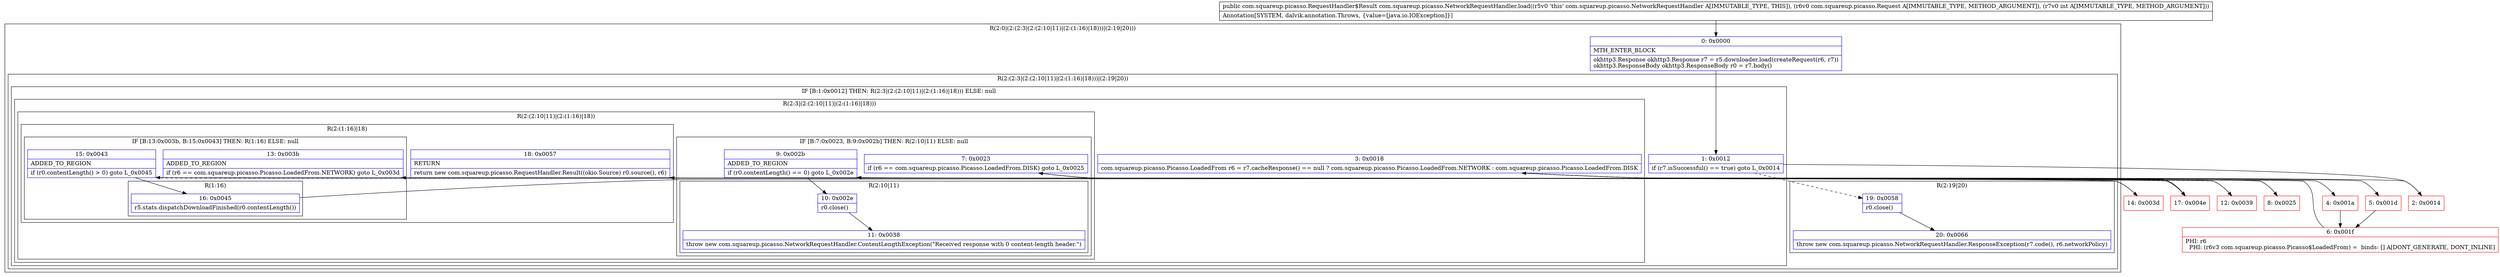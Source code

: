 digraph "CFG forcom.squareup.picasso.NetworkRequestHandler.load(Lcom\/squareup\/picasso\/Request;I)Lcom\/squareup\/picasso\/RequestHandler$Result;" {
subgraph cluster_Region_127523820 {
label = "R(2:0|(2:(2:3|(2:(2:10|11)|(2:(1:16)|18)))|(2:19|20)))";
node [shape=record,color=blue];
Node_0 [shape=record,label="{0\:\ 0x0000|MTH_ENTER_BLOCK\l|okhttp3.Response okhttp3.Response r7 = r5.downloader.load(createRequest(r6, r7))\lokhttp3.ResponseBody okhttp3.ResponseBody r0 = r7.body()\l}"];
subgraph cluster_Region_1218357214 {
label = "R(2:(2:3|(2:(2:10|11)|(2:(1:16)|18)))|(2:19|20))";
node [shape=record,color=blue];
subgraph cluster_IfRegion_1500133412 {
label = "IF [B:1:0x0012] THEN: R(2:3|(2:(2:10|11)|(2:(1:16)|18))) ELSE: null";
node [shape=record,color=blue];
Node_1 [shape=record,label="{1\:\ 0x0012|if (r7.isSuccessful() == true) goto L_0x0014\l}"];
subgraph cluster_Region_1848918402 {
label = "R(2:3|(2:(2:10|11)|(2:(1:16)|18)))";
node [shape=record,color=blue];
Node_3 [shape=record,label="{3\:\ 0x0018|com.squareup.picasso.Picasso.LoadedFrom r6 = r7.cacheResponse() == null ? com.squareup.picasso.Picasso.LoadedFrom.NETWORK : com.squareup.picasso.Picasso.LoadedFrom.DISK\l}"];
subgraph cluster_Region_651624793 {
label = "R(2:(2:10|11)|(2:(1:16)|18))";
node [shape=record,color=blue];
subgraph cluster_IfRegion_1957574784 {
label = "IF [B:7:0x0023, B:9:0x002b] THEN: R(2:10|11) ELSE: null";
node [shape=record,color=blue];
Node_7 [shape=record,label="{7\:\ 0x0023|if (r6 == com.squareup.picasso.Picasso.LoadedFrom.DISK) goto L_0x0025\l}"];
Node_9 [shape=record,label="{9\:\ 0x002b|ADDED_TO_REGION\l|if (r0.contentLength() == 0) goto L_0x002e\l}"];
subgraph cluster_Region_2089649449 {
label = "R(2:10|11)";
node [shape=record,color=blue];
Node_10 [shape=record,label="{10\:\ 0x002e|r0.close()\l}"];
Node_11 [shape=record,label="{11\:\ 0x0038|throw new com.squareup.picasso.NetworkRequestHandler.ContentLengthException(\"Received response with 0 content\-length header.\")\l}"];
}
}
subgraph cluster_Region_102223642 {
label = "R(2:(1:16)|18)";
node [shape=record,color=blue];
subgraph cluster_IfRegion_821687147 {
label = "IF [B:13:0x003b, B:15:0x0043] THEN: R(1:16) ELSE: null";
node [shape=record,color=blue];
Node_13 [shape=record,label="{13\:\ 0x003b|ADDED_TO_REGION\l|if (r6 == com.squareup.picasso.Picasso.LoadedFrom.NETWORK) goto L_0x003d\l}"];
Node_15 [shape=record,label="{15\:\ 0x0043|ADDED_TO_REGION\l|if (r0.contentLength() \> 0) goto L_0x0045\l}"];
subgraph cluster_Region_58232269 {
label = "R(1:16)";
node [shape=record,color=blue];
Node_16 [shape=record,label="{16\:\ 0x0045|r5.stats.dispatchDownloadFinished(r0.contentLength())\l}"];
}
}
Node_18 [shape=record,label="{18\:\ 0x0057|RETURN\l|return new com.squareup.picasso.RequestHandler.Result((okio.Source) r0.source(), r6)\l}"];
}
}
}
}
subgraph cluster_Region_1034011235 {
label = "R(2:19|20)";
node [shape=record,color=blue];
Node_19 [shape=record,label="{19\:\ 0x0058|r0.close()\l}"];
Node_20 [shape=record,label="{20\:\ 0x0066|throw new com.squareup.picasso.NetworkRequestHandler.ResponseException(r7.code(), r6.networkPolicy)\l}"];
}
}
}
Node_2 [shape=record,color=red,label="{2\:\ 0x0014}"];
Node_4 [shape=record,color=red,label="{4\:\ 0x001a}"];
Node_5 [shape=record,color=red,label="{5\:\ 0x001d}"];
Node_6 [shape=record,color=red,label="{6\:\ 0x001f|PHI: r6 \l  PHI: (r6v3 com.squareup.picasso.Picasso$LoadedFrom) =  binds: [] A[DONT_GENERATE, DONT_INLINE]\l}"];
Node_8 [shape=record,color=red,label="{8\:\ 0x0025}"];
Node_12 [shape=record,color=red,label="{12\:\ 0x0039}"];
Node_14 [shape=record,color=red,label="{14\:\ 0x003d}"];
Node_17 [shape=record,color=red,label="{17\:\ 0x004e}"];
MethodNode[shape=record,label="{public com.squareup.picasso.RequestHandler$Result com.squareup.picasso.NetworkRequestHandler.load((r5v0 'this' com.squareup.picasso.NetworkRequestHandler A[IMMUTABLE_TYPE, THIS]), (r6v0 com.squareup.picasso.Request A[IMMUTABLE_TYPE, METHOD_ARGUMENT]), (r7v0 int A[IMMUTABLE_TYPE, METHOD_ARGUMENT]))  | Annotation[SYSTEM, dalvik.annotation.Throws, \{value=[java.io.IOException]\}]\l}"];
MethodNode -> Node_0;
Node_0 -> Node_1;
Node_1 -> Node_2;
Node_1 -> Node_19[style=dashed];
Node_3 -> Node_4;
Node_3 -> Node_5;
Node_7 -> Node_8;
Node_7 -> Node_12[style=dashed];
Node_9 -> Node_10;
Node_9 -> Node_12[style=dashed];
Node_10 -> Node_11;
Node_13 -> Node_14;
Node_13 -> Node_17[style=dashed];
Node_15 -> Node_16;
Node_15 -> Node_17[style=dashed];
Node_16 -> Node_17;
Node_19 -> Node_20;
Node_2 -> Node_3;
Node_4 -> Node_6;
Node_5 -> Node_6;
Node_6 -> Node_7;
Node_8 -> Node_9;
Node_12 -> Node_13;
Node_14 -> Node_15;
Node_17 -> Node_18;
}

